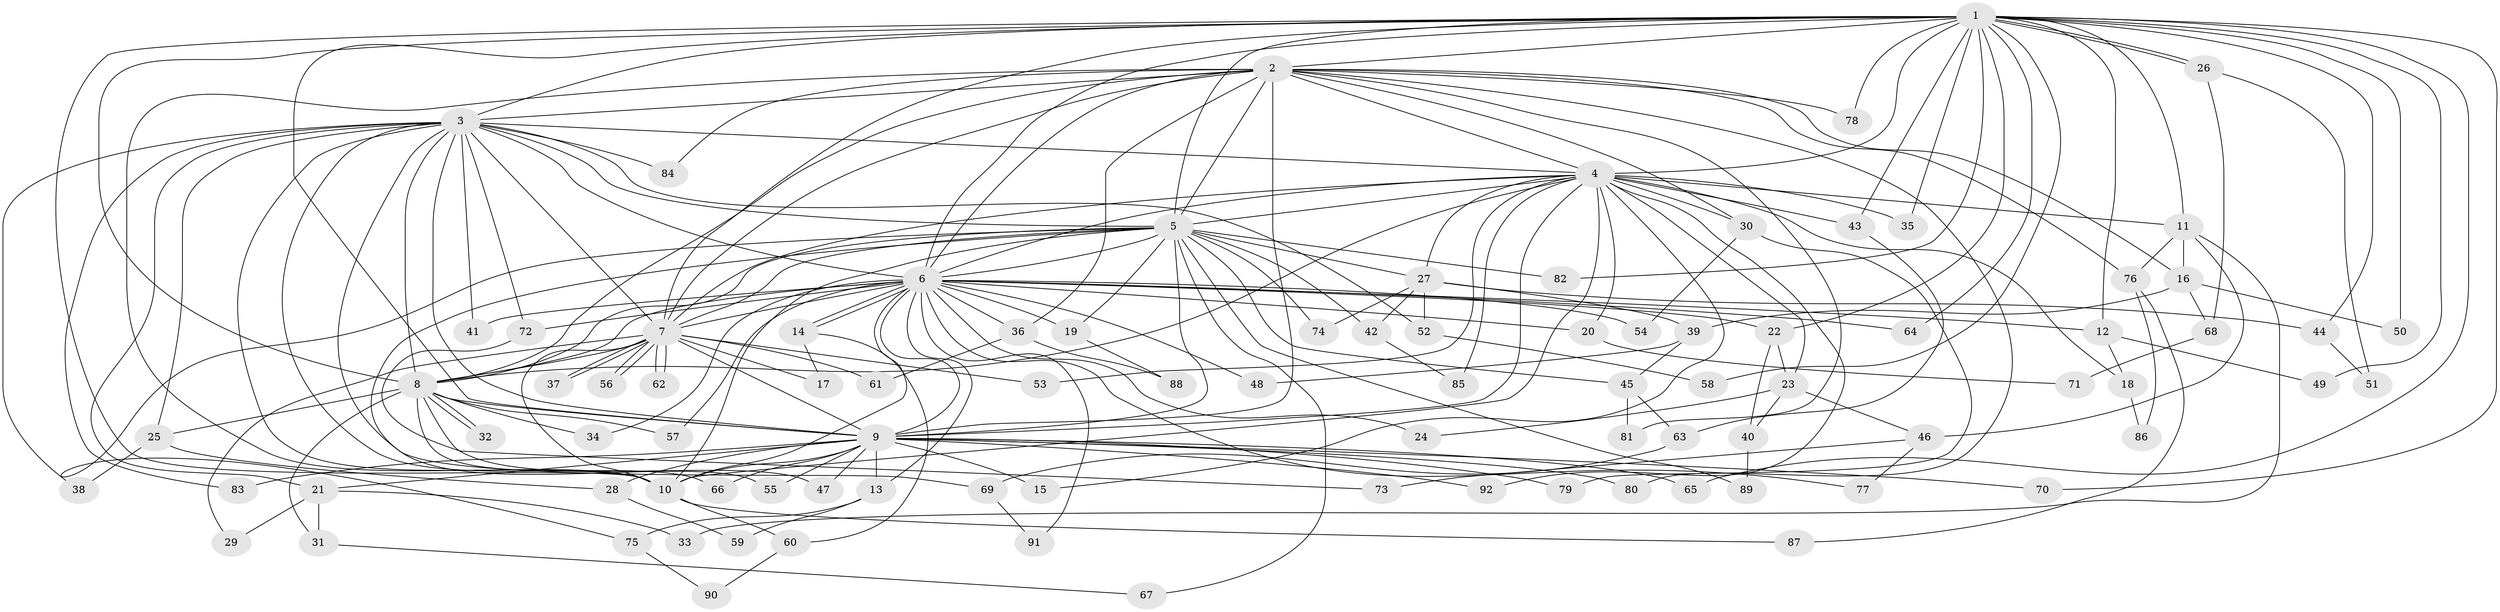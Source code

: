 // Generated by graph-tools (version 1.1) at 2025/34/03/09/25 02:34:52]
// undirected, 92 vertices, 209 edges
graph export_dot {
graph [start="1"]
  node [color=gray90,style=filled];
  1;
  2;
  3;
  4;
  5;
  6;
  7;
  8;
  9;
  10;
  11;
  12;
  13;
  14;
  15;
  16;
  17;
  18;
  19;
  20;
  21;
  22;
  23;
  24;
  25;
  26;
  27;
  28;
  29;
  30;
  31;
  32;
  33;
  34;
  35;
  36;
  37;
  38;
  39;
  40;
  41;
  42;
  43;
  44;
  45;
  46;
  47;
  48;
  49;
  50;
  51;
  52;
  53;
  54;
  55;
  56;
  57;
  58;
  59;
  60;
  61;
  62;
  63;
  64;
  65;
  66;
  67;
  68;
  69;
  70;
  71;
  72;
  73;
  74;
  75;
  76;
  77;
  78;
  79;
  80;
  81;
  82;
  83;
  84;
  85;
  86;
  87;
  88;
  89;
  90;
  91;
  92;
  1 -- 2;
  1 -- 3;
  1 -- 4;
  1 -- 5;
  1 -- 6;
  1 -- 7;
  1 -- 8;
  1 -- 9;
  1 -- 10;
  1 -- 11;
  1 -- 12;
  1 -- 22;
  1 -- 26;
  1 -- 26;
  1 -- 35;
  1 -- 43;
  1 -- 44;
  1 -- 49;
  1 -- 50;
  1 -- 58;
  1 -- 64;
  1 -- 65;
  1 -- 70;
  1 -- 78;
  1 -- 82;
  2 -- 3;
  2 -- 4;
  2 -- 5;
  2 -- 6;
  2 -- 7;
  2 -- 8;
  2 -- 9;
  2 -- 10;
  2 -- 16;
  2 -- 30;
  2 -- 36;
  2 -- 76;
  2 -- 78;
  2 -- 80;
  2 -- 81;
  2 -- 84;
  3 -- 4;
  3 -- 5;
  3 -- 6;
  3 -- 7;
  3 -- 8;
  3 -- 9;
  3 -- 10;
  3 -- 21;
  3 -- 25;
  3 -- 38;
  3 -- 41;
  3 -- 52;
  3 -- 66;
  3 -- 69;
  3 -- 72;
  3 -- 83;
  3 -- 84;
  4 -- 5;
  4 -- 6;
  4 -- 7;
  4 -- 8;
  4 -- 9;
  4 -- 10;
  4 -- 11;
  4 -- 15;
  4 -- 18;
  4 -- 20;
  4 -- 23;
  4 -- 27;
  4 -- 30;
  4 -- 35;
  4 -- 43;
  4 -- 53;
  4 -- 85;
  4 -- 92;
  5 -- 6;
  5 -- 7;
  5 -- 8;
  5 -- 9;
  5 -- 10;
  5 -- 19;
  5 -- 27;
  5 -- 42;
  5 -- 45;
  5 -- 55;
  5 -- 67;
  5 -- 74;
  5 -- 75;
  5 -- 82;
  5 -- 89;
  6 -- 7;
  6 -- 8;
  6 -- 9;
  6 -- 10;
  6 -- 12;
  6 -- 13;
  6 -- 14;
  6 -- 14;
  6 -- 19;
  6 -- 20;
  6 -- 22;
  6 -- 24;
  6 -- 34;
  6 -- 36;
  6 -- 41;
  6 -- 48;
  6 -- 54;
  6 -- 57;
  6 -- 64;
  6 -- 72;
  6 -- 77;
  6 -- 91;
  7 -- 8;
  7 -- 9;
  7 -- 10;
  7 -- 17;
  7 -- 29;
  7 -- 37;
  7 -- 37;
  7 -- 53;
  7 -- 56;
  7 -- 56;
  7 -- 61;
  7 -- 62;
  7 -- 62;
  8 -- 9;
  8 -- 10;
  8 -- 25;
  8 -- 31;
  8 -- 32;
  8 -- 32;
  8 -- 34;
  8 -- 47;
  8 -- 57;
  9 -- 10;
  9 -- 13;
  9 -- 15;
  9 -- 21;
  9 -- 28;
  9 -- 47;
  9 -- 55;
  9 -- 65;
  9 -- 66;
  9 -- 70;
  9 -- 79;
  9 -- 80;
  9 -- 83;
  9 -- 92;
  10 -- 60;
  10 -- 87;
  11 -- 16;
  11 -- 33;
  11 -- 46;
  11 -- 76;
  12 -- 18;
  12 -- 49;
  13 -- 59;
  13 -- 75;
  14 -- 17;
  14 -- 60;
  16 -- 39;
  16 -- 50;
  16 -- 68;
  18 -- 86;
  19 -- 88;
  20 -- 71;
  21 -- 29;
  21 -- 31;
  21 -- 33;
  22 -- 23;
  22 -- 40;
  23 -- 24;
  23 -- 40;
  23 -- 46;
  25 -- 28;
  25 -- 38;
  26 -- 51;
  26 -- 68;
  27 -- 39;
  27 -- 42;
  27 -- 44;
  27 -- 52;
  27 -- 74;
  28 -- 59;
  30 -- 54;
  30 -- 79;
  31 -- 67;
  36 -- 61;
  36 -- 88;
  39 -- 45;
  39 -- 48;
  40 -- 89;
  42 -- 85;
  43 -- 63;
  44 -- 51;
  45 -- 63;
  45 -- 81;
  46 -- 73;
  46 -- 77;
  52 -- 58;
  60 -- 90;
  63 -- 69;
  68 -- 71;
  69 -- 91;
  72 -- 73;
  75 -- 90;
  76 -- 86;
  76 -- 87;
}
